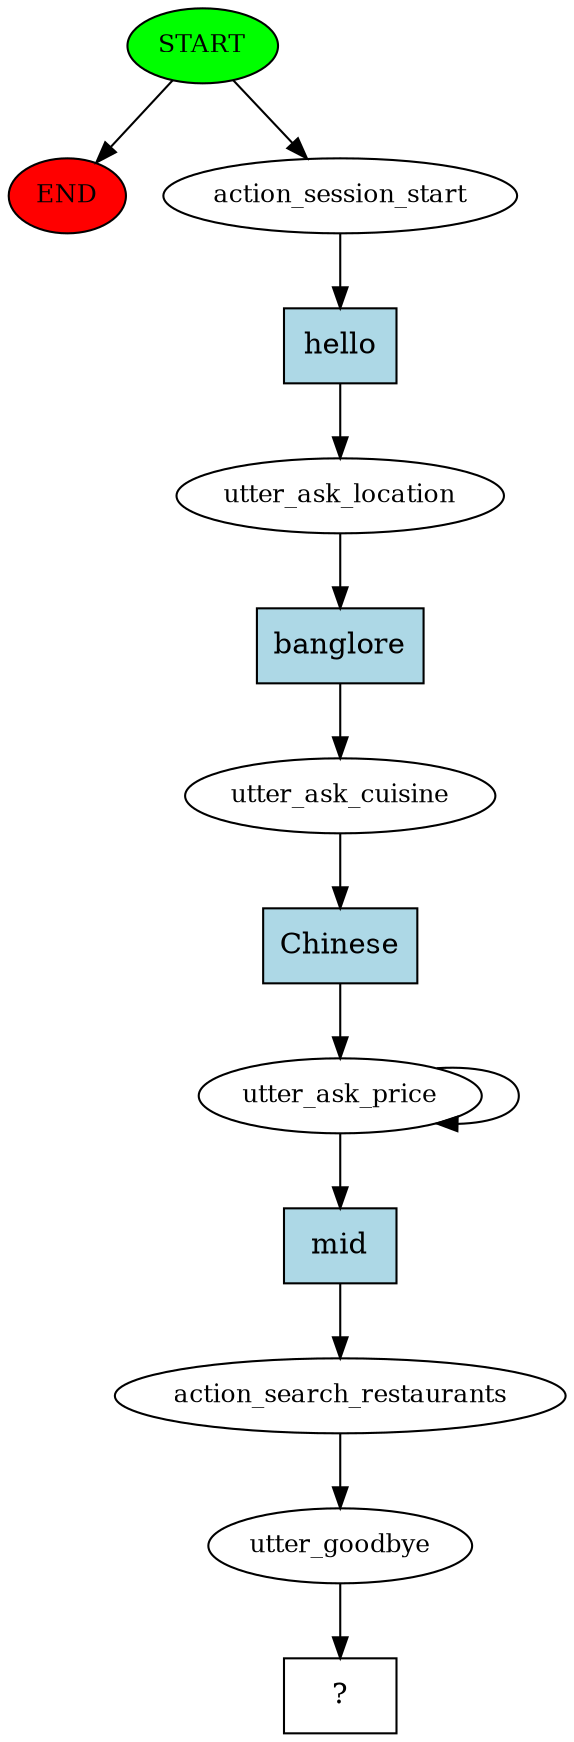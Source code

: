 digraph  {
0 [class="start active", fillcolor=green, fontsize=12, label=START, style=filled];
"-1" [class=end, fillcolor=red, fontsize=12, label=END, style=filled];
1 [class=active, fontsize=12, label=action_session_start];
2 [class=active, fontsize=12, label=utter_ask_location];
3 [class=active, fontsize=12, label=utter_ask_cuisine];
4 [class=active, fontsize=12, label=utter_ask_price];
6 [class=active, fontsize=12, label=action_search_restaurants];
7 [class=active, fontsize=12, label=utter_goodbye];
8 [class="intent dashed active", label="  ?  ", shape=rect];
9 [class="intent active", fillcolor=lightblue, label=hello, shape=rect, style=filled];
10 [class="intent active", fillcolor=lightblue, label=banglore, shape=rect, style=filled];
11 [class="intent active", fillcolor=lightblue, label=Chinese, shape=rect, style=filled];
12 [class="intent active", fillcolor=lightblue, label=mid, shape=rect, style=filled];
0 -> "-1"  [class="", key=NONE, label=""];
0 -> 1  [class=active, key=NONE, label=""];
1 -> 9  [class=active, key=0];
2 -> 10  [class=active, key=0];
3 -> 11  [class=active, key=0];
4 -> 4  [class=active, key=NONE, label=""];
4 -> 12  [class=active, key=0];
6 -> 7  [class=active, key=NONE, label=""];
7 -> 8  [class=active, key=NONE, label=""];
9 -> 2  [class=active, key=0];
10 -> 3  [class=active, key=0];
11 -> 4  [class=active, key=0];
12 -> 6  [class=active, key=0];
}
